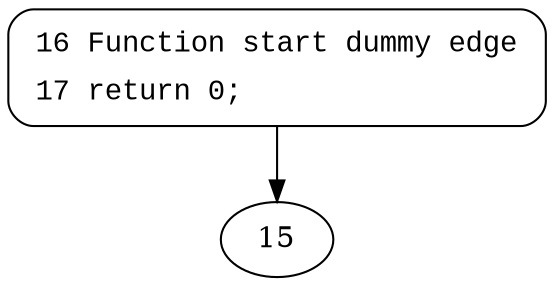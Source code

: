 digraph accept_mutex_on {
16 [style="filled,bold" penwidth="1" fillcolor="white" fontname="Courier New" shape="Mrecord" label=<<table border="0" cellborder="0" cellpadding="3" bgcolor="white"><tr><td align="right">16</td><td align="left">Function start dummy edge</td></tr><tr><td align="right">17</td><td align="left">return 0;</td></tr></table>>]
16 -> 15[label=""]
}